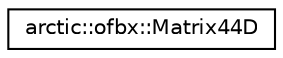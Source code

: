 digraph "Graphical Class Hierarchy"
{
 // LATEX_PDF_SIZE
  edge [fontname="Helvetica",fontsize="10",labelfontname="Helvetica",labelfontsize="10"];
  node [fontname="Helvetica",fontsize="10",shape=record];
  rankdir="LR";
  Node0 [label="arctic::ofbx::Matrix44D",height=0.2,width=0.4,color="black", fillcolor="white", style="filled",URL="$structarctic_1_1ofbx_1_1_matrix44_d.html",tooltip=" "];
}
